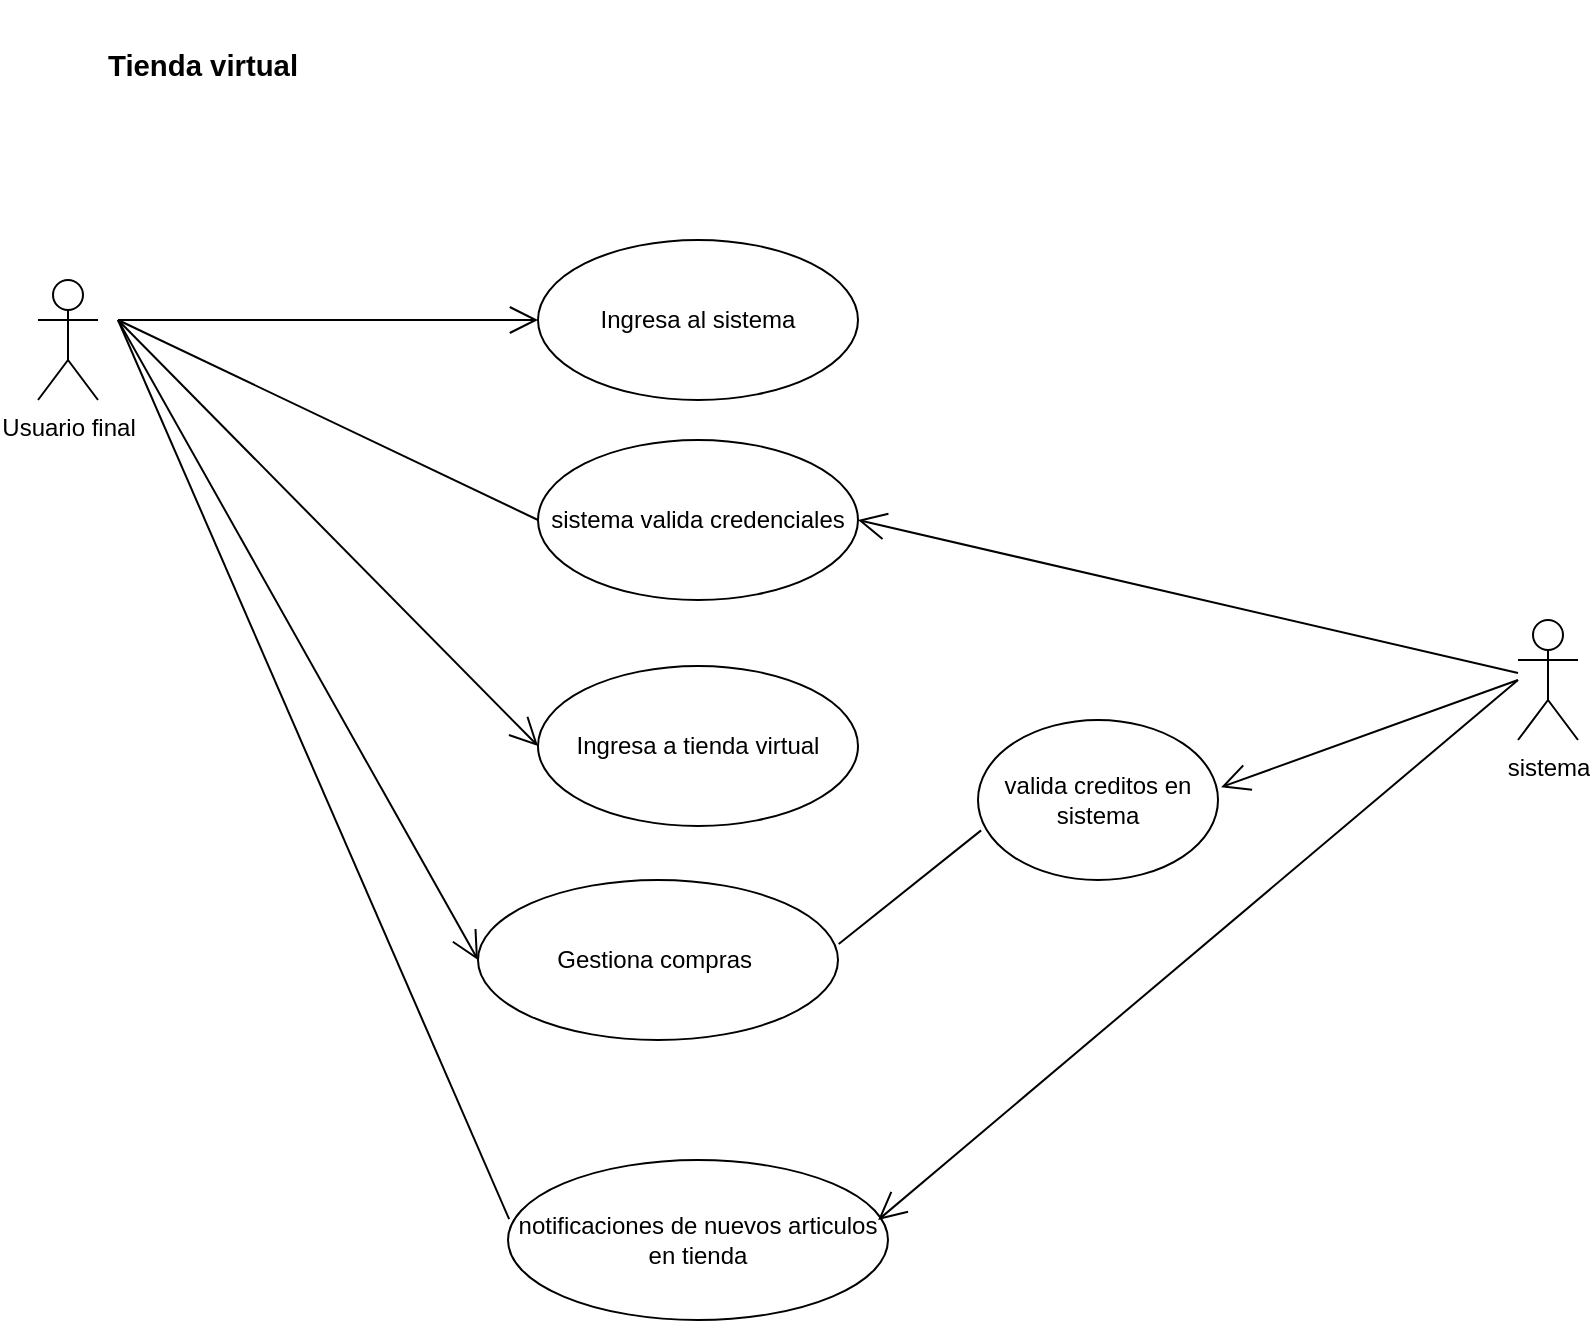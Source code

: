<mxfile version="13.8.7" type="device"><diagram name="Page-1" id="e7e014a7-5840-1c2e-5031-d8a46d1fe8dd"><mxGraphModel dx="1038" dy="491" grid="1" gridSize="10" guides="1" tooltips="1" connect="1" arrows="1" fold="1" page="1" pageScale="1" pageWidth="1169" pageHeight="826" background="#ffffff" math="0" shadow="0"><root><mxCell id="0"/><mxCell id="1" parent="0"/><mxCell id="GO22YHCePrKpaoXDJ7Ro-52" value="&lt;h1&gt;&lt;font face=&quot;arial, sans-serif&quot;&gt;&lt;span style=&quot;font-size: 14.667px&quot;&gt;Tienda virtual&lt;/span&gt;&lt;/font&gt;&lt;/h1&gt;" style="text;html=1;strokeColor=none;fillColor=none;spacing=5;spacingTop=-20;whiteSpace=wrap;overflow=hidden;rounded=0;" vertex="1" parent="1"><mxGeometry x="130" y="10" width="260" height="120" as="geometry"/></mxCell><mxCell id="GO22YHCePrKpaoXDJ7Ro-53" value="Ingresa al sistema" style="ellipse;whiteSpace=wrap;html=1;" vertex="1" parent="1"><mxGeometry x="350" y="120" width="160" height="80" as="geometry"/></mxCell><mxCell id="GO22YHCePrKpaoXDJ7Ro-54" value="Usuario final" style="shape=umlActor;verticalLabelPosition=bottom;verticalAlign=top;html=1;outlineConnect=0;" vertex="1" parent="1"><mxGeometry x="100" y="140" width="30" height="60" as="geometry"/></mxCell><mxCell id="GO22YHCePrKpaoXDJ7Ro-55" value="" style="endArrow=open;endFill=1;endSize=12;html=1;entryX=0;entryY=0.5;entryDx=0;entryDy=0;" edge="1" parent="1" target="GO22YHCePrKpaoXDJ7Ro-53"><mxGeometry width="160" relative="1" as="geometry"><mxPoint x="140" y="160" as="sourcePoint"/><mxPoint x="320" y="159.5" as="targetPoint"/></mxGeometry></mxCell><mxCell id="GO22YHCePrKpaoXDJ7Ro-57" value="sistema valida credenciales" style="ellipse;whiteSpace=wrap;html=1;" vertex="1" parent="1"><mxGeometry x="350" y="220" width="160" height="80" as="geometry"/></mxCell><mxCell id="GO22YHCePrKpaoXDJ7Ro-78" value="" style="endArrow=open;endFill=1;endSize=12;html=1;entryX=0;entryY=0.5;entryDx=0;entryDy=0;" edge="1" parent="1" target="GO22YHCePrKpaoXDJ7Ro-131"><mxGeometry width="160" relative="1" as="geometry"><mxPoint x="140" y="160" as="sourcePoint"/><mxPoint x="272.5" y="333" as="targetPoint"/></mxGeometry></mxCell><mxCell id="GO22YHCePrKpaoXDJ7Ro-86" value="" style="endArrow=none;html=1;exitX=0;exitY=0.5;exitDx=0;exitDy=0;" edge="1" parent="1" source="GO22YHCePrKpaoXDJ7Ro-57"><mxGeometry width="50" height="50" relative="1" as="geometry"><mxPoint x="730" y="220" as="sourcePoint"/><mxPoint x="140" y="160" as="targetPoint"/></mxGeometry></mxCell><mxCell id="GO22YHCePrKpaoXDJ7Ro-105" value="sistema" style="shape=umlActor;verticalLabelPosition=bottom;verticalAlign=top;html=1;outlineConnect=0;" vertex="1" parent="1"><mxGeometry x="840" y="310" width="30" height="60" as="geometry"/></mxCell><mxCell id="GO22YHCePrKpaoXDJ7Ro-107" value="" style="endArrow=open;endFill=1;endSize=12;html=1;entryX=1;entryY=0.5;entryDx=0;entryDy=0;" edge="1" parent="1" source="GO22YHCePrKpaoXDJ7Ro-105" target="GO22YHCePrKpaoXDJ7Ro-57"><mxGeometry width="160" relative="1" as="geometry"><mxPoint x="150" y="170" as="sourcePoint"/><mxPoint x="360" y="170" as="targetPoint"/></mxGeometry></mxCell><mxCell id="GO22YHCePrKpaoXDJ7Ro-118" value="Ingresa a tienda virtual" style="ellipse;whiteSpace=wrap;html=1;" vertex="1" parent="1"><mxGeometry x="350" y="333" width="160" height="80" as="geometry"/></mxCell><mxCell id="GO22YHCePrKpaoXDJ7Ro-131" value="Gestiona compras&amp;nbsp;" style="ellipse;whiteSpace=wrap;html=1;" vertex="1" parent="1"><mxGeometry x="320" y="440" width="180" height="80" as="geometry"/></mxCell><mxCell id="GO22YHCePrKpaoXDJ7Ro-132" value="" style="endArrow=open;endFill=1;endSize=12;html=1;entryX=0;entryY=0.5;entryDx=0;entryDy=0;" edge="1" parent="1" target="GO22YHCePrKpaoXDJ7Ro-118"><mxGeometry width="160" relative="1" as="geometry"><mxPoint x="140" y="160" as="sourcePoint"/><mxPoint x="350" y="510" as="targetPoint"/></mxGeometry></mxCell><mxCell id="GO22YHCePrKpaoXDJ7Ro-133" value="notificaciones de nuevos articulos en tienda" style="ellipse;whiteSpace=wrap;html=1;" vertex="1" parent="1"><mxGeometry x="335" y="580" width="190" height="80" as="geometry"/></mxCell><mxCell id="GO22YHCePrKpaoXDJ7Ro-134" value="" style="endArrow=none;html=1;exitX=0.003;exitY=0.37;exitDx=0;exitDy=0;exitPerimeter=0;" edge="1" parent="1" source="GO22YHCePrKpaoXDJ7Ro-133"><mxGeometry width="50" height="50" relative="1" as="geometry"><mxPoint x="350" y="530" as="sourcePoint"/><mxPoint x="140" y="160" as="targetPoint"/></mxGeometry></mxCell><mxCell id="GO22YHCePrKpaoXDJ7Ro-135" value="" style="endArrow=open;endFill=1;endSize=12;html=1;entryX=0.974;entryY=0.375;entryDx=0;entryDy=0;entryPerimeter=0;" edge="1" parent="1" target="GO22YHCePrKpaoXDJ7Ro-133"><mxGeometry width="160" relative="1" as="geometry"><mxPoint x="840" y="340" as="sourcePoint"/><mxPoint x="520" y="270" as="targetPoint"/></mxGeometry></mxCell><mxCell id="GO22YHCePrKpaoXDJ7Ro-136" value="valida creditos en sistema" style="ellipse;whiteSpace=wrap;html=1;" vertex="1" parent="1"><mxGeometry x="570" y="360" width="120" height="80" as="geometry"/></mxCell><mxCell id="GO22YHCePrKpaoXDJ7Ro-137" value="" style="endArrow=open;endFill=1;endSize=12;html=1;entryX=1.013;entryY=0.42;entryDx=0;entryDy=0;entryPerimeter=0;" edge="1" parent="1" target="GO22YHCePrKpaoXDJ7Ro-136"><mxGeometry width="160" relative="1" as="geometry"><mxPoint x="840" y="340" as="sourcePoint"/><mxPoint x="520" y="270" as="targetPoint"/></mxGeometry></mxCell><mxCell id="GO22YHCePrKpaoXDJ7Ro-138" value="" style="endArrow=none;html=1;entryX=0.013;entryY=0.69;entryDx=0;entryDy=0;entryPerimeter=0;exitX=1.002;exitY=0.4;exitDx=0;exitDy=0;exitPerimeter=0;" edge="1" parent="1" source="GO22YHCePrKpaoXDJ7Ro-131" target="GO22YHCePrKpaoXDJ7Ro-136"><mxGeometry width="50" height="50" relative="1" as="geometry"><mxPoint x="350" y="430" as="sourcePoint"/><mxPoint x="400" y="380" as="targetPoint"/></mxGeometry></mxCell></root></mxGraphModel></diagram></mxfile>